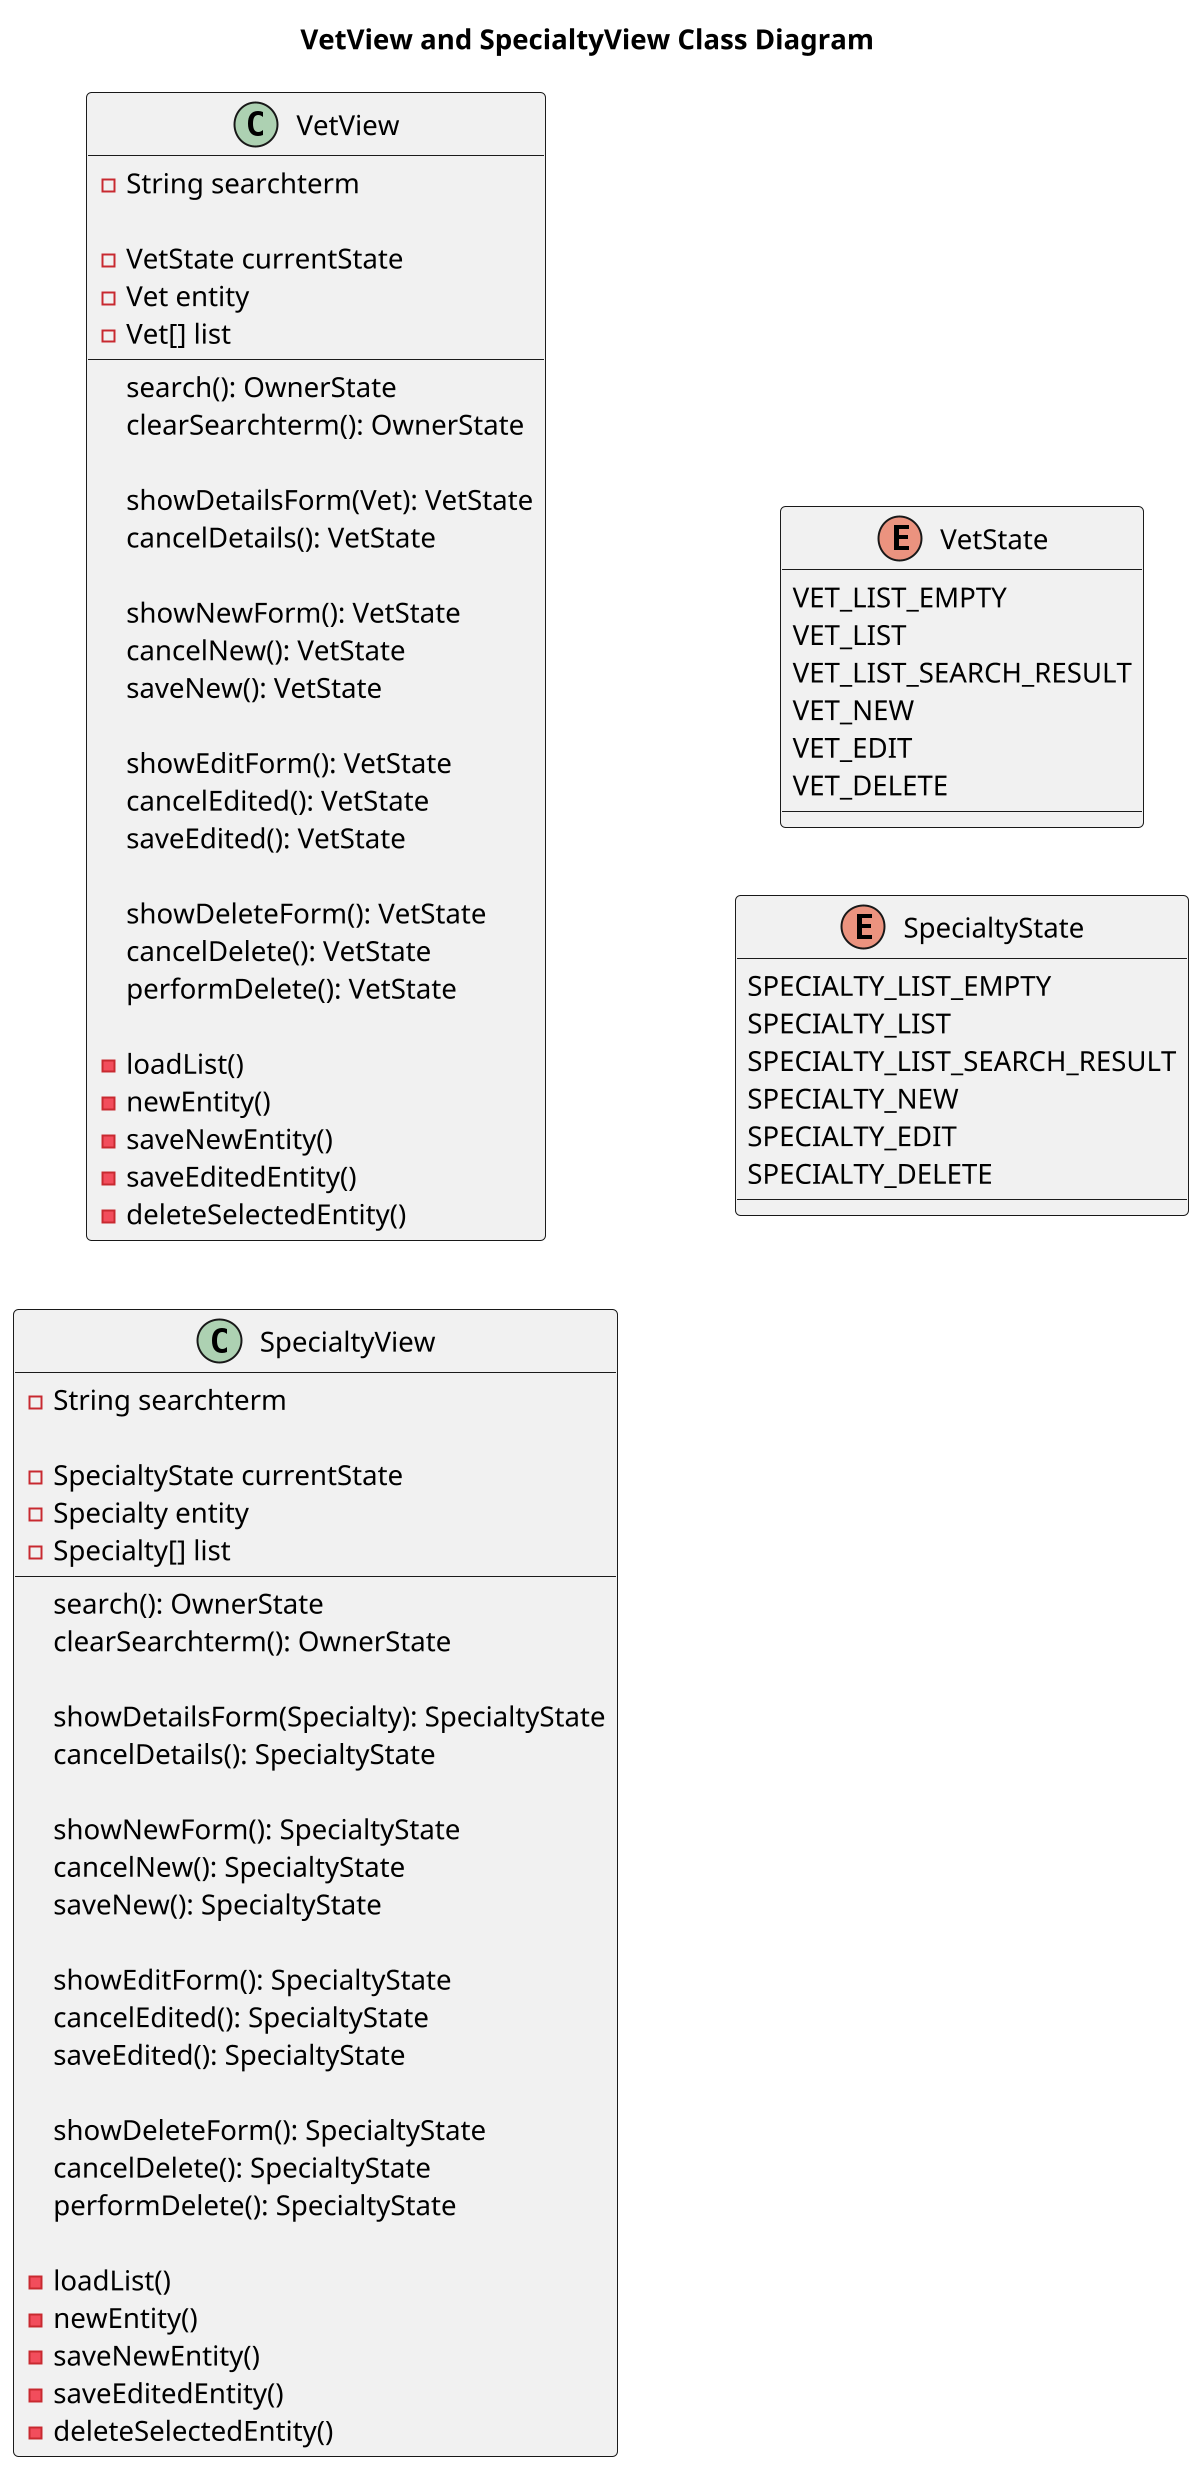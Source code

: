 @startuml
'https://plantuml.com/class-diagram

title VetView and SpecialtyView Class Diagram

left to right direction
'top to bottom direction

scale 1200 width

class VetView {

    - String searchterm

    - VetState currentState
    - Vet entity
    - Vet[] list

    search(): OwnerState
    clearSearchterm(): OwnerState

    showDetailsForm(Vet): VetState
    cancelDetails(): VetState

    showNewForm(): VetState
    cancelNew(): VetState
    saveNew(): VetState

    showEditForm(): VetState
    cancelEdited(): VetState
    saveEdited(): VetState

    showDeleteForm(): VetState
    cancelDelete(): VetState
    performDelete(): VetState

    - loadList()
    - newEntity()
    - saveNewEntity()
    - saveEditedEntity()
    - deleteSelectedEntity()
}

class SpecialtyView {

    - String searchterm

    - SpecialtyState currentState
    - Specialty entity
    - Specialty[] list

    search(): OwnerState
    clearSearchterm(): OwnerState

    showDetailsForm(Specialty): SpecialtyState
    cancelDetails(): SpecialtyState

    showNewForm(): SpecialtyState
    cancelNew(): SpecialtyState
    saveNew(): SpecialtyState

    showEditForm(): SpecialtyState
    cancelEdited(): SpecialtyState
    saveEdited(): SpecialtyState

    showDeleteForm(): SpecialtyState
    cancelDelete(): SpecialtyState
    performDelete(): SpecialtyState

    - loadList()
    - newEntity()
    - saveNewEntity()
    - saveEditedEntity()
    - deleteSelectedEntity()
}

enum VetState {
    VET_LIST_EMPTY
    VET_LIST
    VET_LIST_SEARCH_RESULT
    VET_NEW
    VET_EDIT
    VET_DELETE
}

enum SpecialtyState {
    SPECIALTY_LIST_EMPTY
    SPECIALTY_LIST
    SPECIALTY_LIST_SEARCH_RESULT
    SPECIALTY_NEW
    SPECIALTY_EDIT
    SPECIALTY_DELETE
}

@enduml
